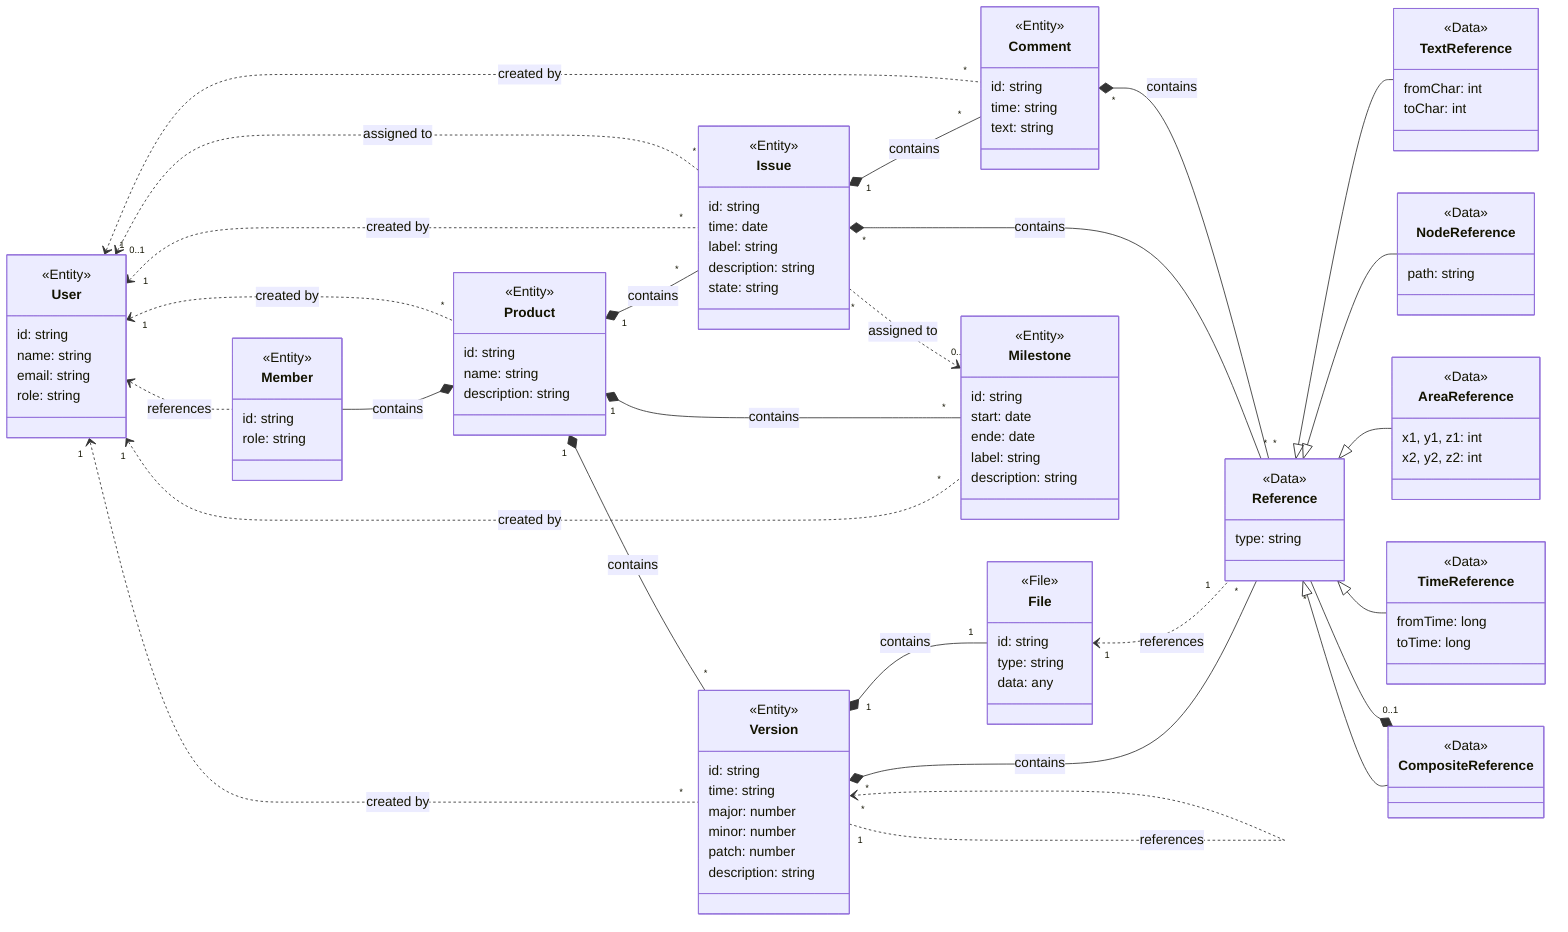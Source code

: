 classDiagram
    direction LR

    class User {
        id: string
        name: string
        email: string
        role: string
    }
    class Product {
        id: string
        name: string
        description: string
    }
    class Member {
        id: string
        role: string
    }
    class Version {
        id: string
        time: string
        major: number
        minor: number
        patch: number
        description: string
    }
    class File {
        id: string
        type: string
        data: any
    }
    class Reference {
        type: string
    }
    class Issue {
        id: string
        time: date
        label: string
        description: string
        state: string
    }
    class Comment {
        id: string
        time: string
        text: string
    }
    class Milestone {
        id: string
        start: date
        ende: date
        label: string
        description: string
    }

    <<Entity>> User
    <<Entity>> Product
    <<Entity>> Member
    <<Entity>> Version
    <<Entity>> Issue
    <<Entity>> Comment
    <<Entity>> Milestone

    <<File>> File

    <<Data>> Reference

    User <.. Member : references
    Member --* Product : contains

    Issue "1" *-- "*" Comment : contains
    Product "1" *-- "*" Issue : contains

    User "1" <.. "*" Product : created by
    User "1" <.. "*" Version : created by
    User "1" <.. "*" Issue : created by
    User "1" <.. "*" Comment : created by
    User "1" <.. "*" Milestone : created by
    
    Product "1" *-- "*" Version : contains
    Product "1" *-- "*" Milestone : contains
    
    Version "1" *-- "1" File : contains
    Version "1" ..> "*" Version : references
    Version "*" *-- "*" Reference : contains
    File  "1" <.. "1" Reference : references
    
    Issue "*" ..> "0..1" Milestone : assigned to
    Issue "*" ..> "0..1" User : assigned to
    Issue "*" *-- "*" Reference : contains
    Comment "*" *-- "*" Reference : contains

    Reference <|-- TextReference
    Reference <|-- NodeReference
    Reference <|-- AreaReference
    Reference <|-- TimeReference
    Reference <|-- CompositeReference
    Reference "*" --* "0..1" CompositeReference

    class TextReference {
        fromChar: int
        toChar: int
    }
    class NodeReference {
        path: string
    }
    class AreaReference {
        x1, y1, z1: int
        x2, y2, z2: int
    }
    class TimeReference {
        fromTime: long
        toTime: long
    }
    class CompositeReference {

    }

    <<Data>> TextReference
    <<Data>> NodeReference
    <<Data>> AreaReference
    <<Data>> TimeReference
    <<Data>> CompositeReference